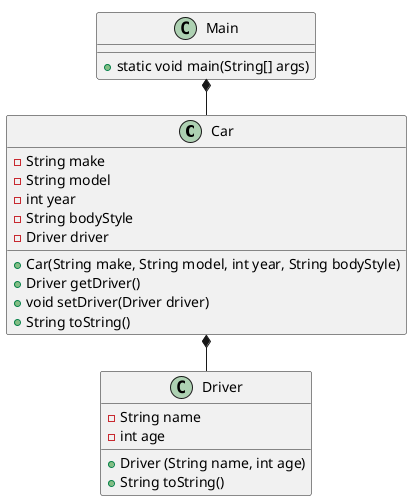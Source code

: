 @startuml
!pragma layout smetana

Class Car
Class Driver
Class Main

Car : - String make
Car : - String model
Car : - int year
Car : - String bodyStyle
Car : - Driver driver
Car : + Car(String make, String model, int year, String bodyStyle)
Car : + Driver getDriver()
Car : + void setDriver(Driver driver)
Car : + String toString()

Driver : - String name
Driver : - int age
Driver : + Driver (String name, int age)
Driver : + String toString()

Main : + static void main(String[] args)


Main *-- Car
Car *-- Driver


@enduml
